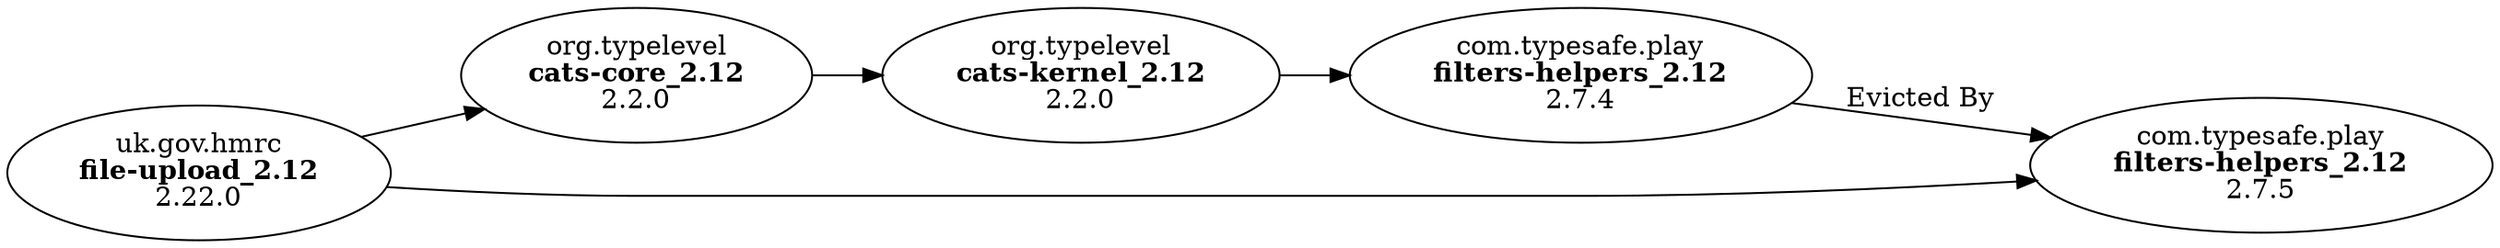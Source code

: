 digraph "dependency-graph" {
    graph[rankdir="LR"]
    edge [
        arrowtail="none"
    ]
    "uk.gov.hmrc:file-upload_2.12:2.22.0"[label=<uk.gov.hmrc<BR/><B>file-upload_2.12</B><BR/>2.22.0> style=""]
    "org.typelevel:cats-core_2.12:2.2.0"[label=<org.typelevel<BR/><B>cats-core_2.12</B><BR/>2.2.0> style=""]
    "com.typesafe.play:filters-helpers_2.12:2.7.5"[label=<com.typesafe.play<BR/><B>filters-helpers_2.12</B><BR/>2.7.5> style=""]
    "com.typesafe.play:filters-helpers_2.12:2.7.4"[label=<com.typesafe.play<BR/><B>filters-helpers_2.12</B><BR/>2.7.4> style="stroke-dasharray: 5,5"]
    "org.typelevel:cats-kernel_2.12:2.2.0"[label=<org.typelevel<BR/><B>cats-kernel_2.12</B><BR/>2.2.0> style=""]
    "uk.gov.hmrc:file-upload_2.12:2.22.0" -> "org.typelevel:cats-core_2.12:2.2.0"
    "uk.gov.hmrc:file-upload_2.12:2.22.0" -> "com.typesafe.play:filters-helpers_2.12:2.7.5"
    "org.typelevel:cats-core_2.12:2.2.0" -> "org.typelevel:cats-kernel_2.12:2.2.0"
    "org.typelevel:cats-kernel_2.12:2.2.0" -> "com.typesafe.play:filters-helpers_2.12:2.7.4"
    "com.typesafe.play:filters-helpers_2.12:2.7.4" -> "com.typesafe.play:filters-helpers_2.12:2.7.5" [label="Evicted By" style="stroke-dasharray: 5,5"]
}

